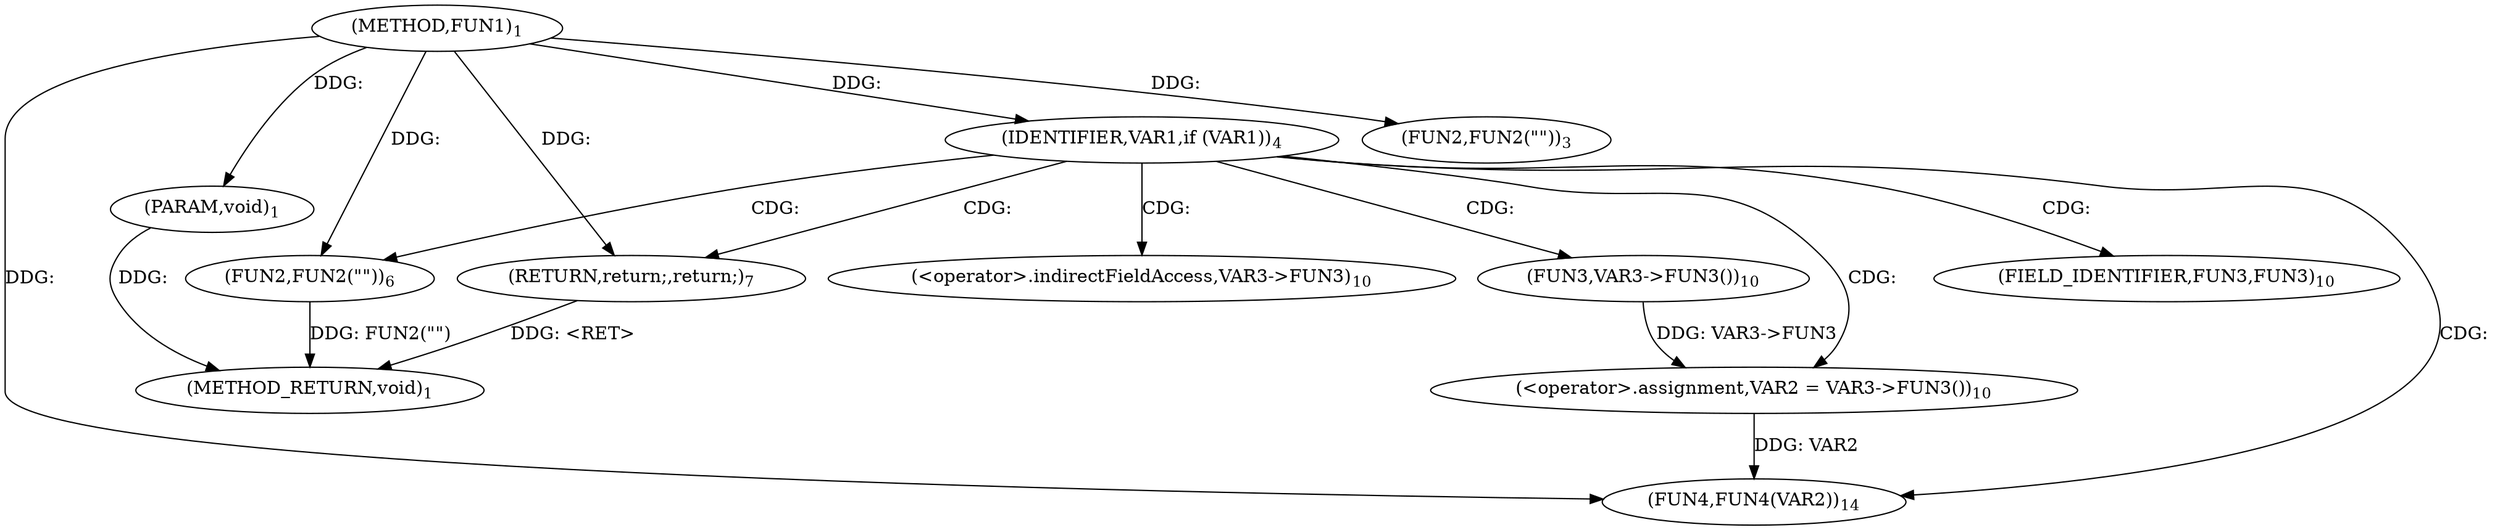 digraph "FUN1" {  
"8" [label = <(METHOD,FUN1)<SUB>1</SUB>> ]
"27" [label = <(METHOD_RETURN,void)<SUB>1</SUB>> ]
"9" [label = <(PARAM,void)<SUB>1</SUB>> ]
"11" [label = <(FUN2,FUN2(&quot;&quot;))<SUB>3</SUB>> ]
"19" [label = <(&lt;operator&gt;.assignment,VAR2 = VAR3-&gt;FUN3())<SUB>10</SUB>> ]
"25" [label = <(FUN4,FUN4(VAR2))<SUB>14</SUB>> ]
"14" [label = <(IDENTIFIER,VAR1,if (VAR1))<SUB>4</SUB>> ]
"16" [label = <(FUN2,FUN2(&quot;&quot;))<SUB>6</SUB>> ]
"18" [label = <(RETURN,return;,return;)<SUB>7</SUB>> ]
"21" [label = <(FUN3,VAR3-&gt;FUN3())<SUB>10</SUB>> ]
"22" [label = <(&lt;operator&gt;.indirectFieldAccess,VAR3-&gt;FUN3)<SUB>10</SUB>> ]
"24" [label = <(FIELD_IDENTIFIER,FUN3,FUN3)<SUB>10</SUB>> ]
  "18" -> "27"  [ label = "DDG: &lt;RET&gt;"] 
  "9" -> "27"  [ label = "DDG: "] 
  "16" -> "27"  [ label = "DDG: FUN2(&quot;&quot;)"] 
  "8" -> "9"  [ label = "DDG: "] 
  "21" -> "19"  [ label = "DDG: VAR3-&gt;FUN3"] 
  "8" -> "11"  [ label = "DDG: "] 
  "8" -> "14"  [ label = "DDG: "] 
  "19" -> "25"  [ label = "DDG: VAR2"] 
  "8" -> "25"  [ label = "DDG: "] 
  "8" -> "18"  [ label = "DDG: "] 
  "8" -> "16"  [ label = "DDG: "] 
  "14" -> "24"  [ label = "CDG: "] 
  "14" -> "16"  [ label = "CDG: "] 
  "14" -> "25"  [ label = "CDG: "] 
  "14" -> "21"  [ label = "CDG: "] 
  "14" -> "22"  [ label = "CDG: "] 
  "14" -> "18"  [ label = "CDG: "] 
  "14" -> "19"  [ label = "CDG: "] 
}
